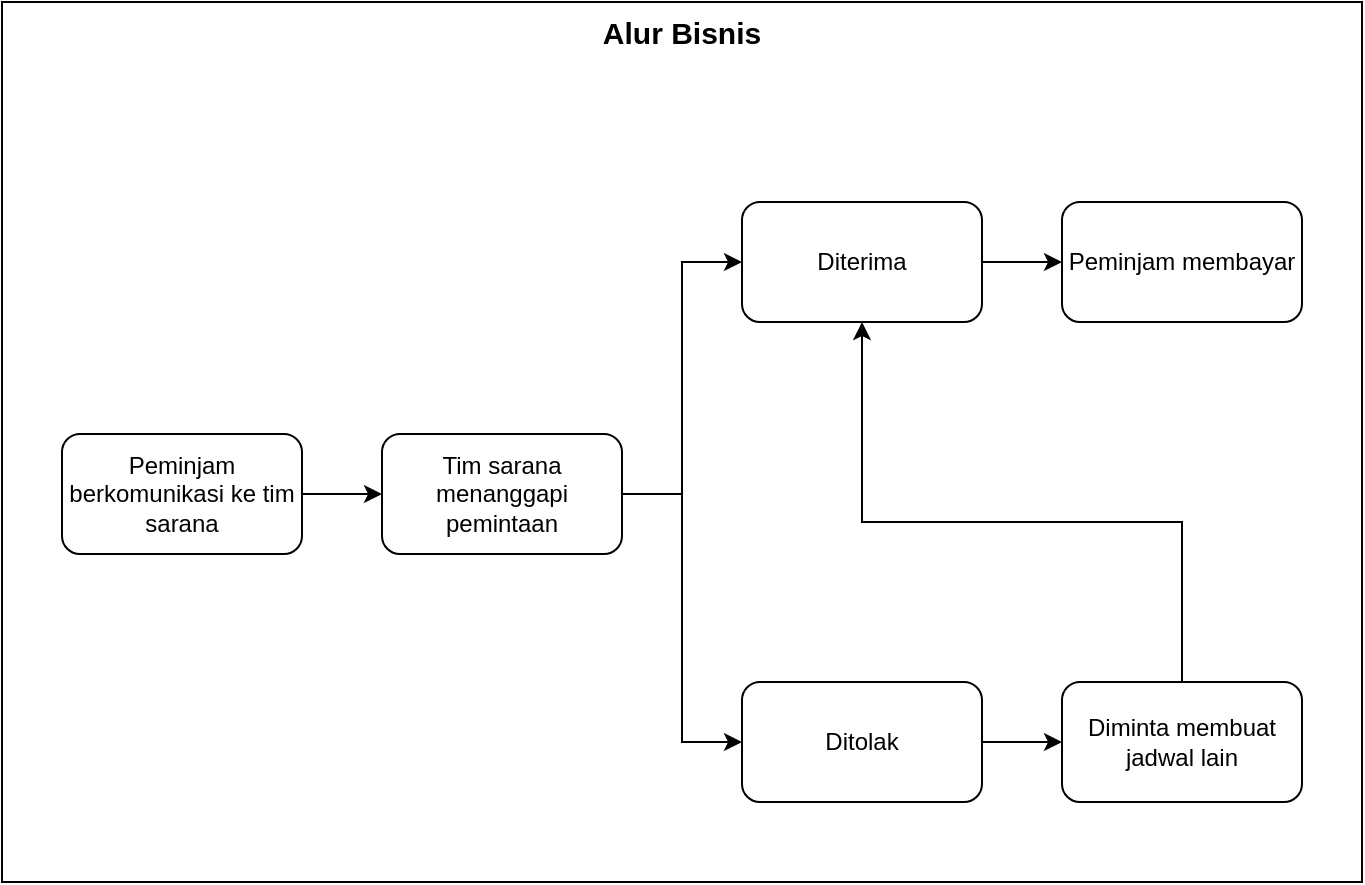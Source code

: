 <mxfile version="24.7.8" pages="4">
  <diagram name="Page-1" id="Kv9FdmZ8xvKGbKlHUaAv">
    <mxGraphModel dx="794" dy="446" grid="1" gridSize="10" guides="1" tooltips="1" connect="1" arrows="1" fold="1" page="1" pageScale="1" pageWidth="850" pageHeight="1100" math="0" shadow="0">
      <root>
        <mxCell id="0" />
        <mxCell id="1" parent="0" />
        <mxCell id="YFwlQSheAyB4rXHvf7Bj-1" value="Alur Bisnis" style="rounded=0;whiteSpace=wrap;html=1;verticalAlign=top;fontStyle=1;fontSize=15;" vertex="1" parent="1">
          <mxGeometry x="70" y="260" width="680" height="440" as="geometry" />
        </mxCell>
        <mxCell id="YFwlQSheAyB4rXHvf7Bj-4" value="" style="edgeStyle=orthogonalEdgeStyle;rounded=0;orthogonalLoop=1;jettySize=auto;html=1;" edge="1" parent="1" source="YFwlQSheAyB4rXHvf7Bj-2" target="YFwlQSheAyB4rXHvf7Bj-3">
          <mxGeometry relative="1" as="geometry" />
        </mxCell>
        <mxCell id="YFwlQSheAyB4rXHvf7Bj-2" value="Peminjam berkomunikasi ke tim sarana" style="rounded=1;whiteSpace=wrap;html=1;" vertex="1" parent="1">
          <mxGeometry x="100" y="476" width="120" height="60" as="geometry" />
        </mxCell>
        <mxCell id="YFwlQSheAyB4rXHvf7Bj-7" value="" style="edgeStyle=orthogonalEdgeStyle;rounded=0;orthogonalLoop=1;jettySize=auto;html=1;" edge="1" parent="1" source="YFwlQSheAyB4rXHvf7Bj-3" target="YFwlQSheAyB4rXHvf7Bj-5">
          <mxGeometry relative="1" as="geometry">
            <Array as="points">
              <mxPoint x="410" y="506" />
              <mxPoint x="410" y="390" />
            </Array>
          </mxGeometry>
        </mxCell>
        <mxCell id="YFwlQSheAyB4rXHvf7Bj-3" value="Tim sarana menanggapi pemintaan" style="whiteSpace=wrap;html=1;rounded=1;" vertex="1" parent="1">
          <mxGeometry x="260" y="476" width="120" height="60" as="geometry" />
        </mxCell>
        <mxCell id="YFwlQSheAyB4rXHvf7Bj-11" value="" style="edgeStyle=orthogonalEdgeStyle;rounded=0;orthogonalLoop=1;jettySize=auto;html=1;" edge="1" parent="1" source="YFwlQSheAyB4rXHvf7Bj-5" target="YFwlQSheAyB4rXHvf7Bj-10">
          <mxGeometry relative="1" as="geometry" />
        </mxCell>
        <mxCell id="YFwlQSheAyB4rXHvf7Bj-5" value="Diterima" style="whiteSpace=wrap;html=1;rounded=1;" vertex="1" parent="1">
          <mxGeometry x="440" y="360" width="120" height="60" as="geometry" />
        </mxCell>
        <mxCell id="YFwlQSheAyB4rXHvf7Bj-13" value="" style="edgeStyle=orthogonalEdgeStyle;rounded=0;orthogonalLoop=1;jettySize=auto;html=1;" edge="1" parent="1" source="YFwlQSheAyB4rXHvf7Bj-8" target="YFwlQSheAyB4rXHvf7Bj-12">
          <mxGeometry relative="1" as="geometry" />
        </mxCell>
        <mxCell id="YFwlQSheAyB4rXHvf7Bj-8" value="Ditolak" style="rounded=1;whiteSpace=wrap;html=1;" vertex="1" parent="1">
          <mxGeometry x="440" y="600" width="120" height="60" as="geometry" />
        </mxCell>
        <mxCell id="YFwlQSheAyB4rXHvf7Bj-9" value="" style="endArrow=classic;html=1;rounded=0;" edge="1" parent="1" source="YFwlQSheAyB4rXHvf7Bj-3" target="YFwlQSheAyB4rXHvf7Bj-8">
          <mxGeometry width="50" height="50" relative="1" as="geometry">
            <mxPoint x="470" y="520" as="sourcePoint" />
            <mxPoint x="520" y="470" as="targetPoint" />
            <Array as="points">
              <mxPoint x="410" y="506" />
              <mxPoint x="410" y="550" />
              <mxPoint x="410" y="630" />
            </Array>
          </mxGeometry>
        </mxCell>
        <mxCell id="YFwlQSheAyB4rXHvf7Bj-10" value="Peminjam membayar" style="whiteSpace=wrap;html=1;rounded=1;" vertex="1" parent="1">
          <mxGeometry x="600" y="360" width="120" height="60" as="geometry" />
        </mxCell>
        <mxCell id="YFwlQSheAyB4rXHvf7Bj-12" value="Diminta membuat jadwal lain" style="whiteSpace=wrap;html=1;rounded=1;" vertex="1" parent="1">
          <mxGeometry x="600" y="600" width="120" height="60" as="geometry" />
        </mxCell>
        <mxCell id="YFwlQSheAyB4rXHvf7Bj-14" value="" style="endArrow=classic;html=1;rounded=0;" edge="1" parent="1" source="YFwlQSheAyB4rXHvf7Bj-12" target="YFwlQSheAyB4rXHvf7Bj-5">
          <mxGeometry width="50" height="50" relative="1" as="geometry">
            <mxPoint x="470" y="520" as="sourcePoint" />
            <mxPoint x="520" y="470" as="targetPoint" />
            <Array as="points">
              <mxPoint x="660" y="520" />
              <mxPoint x="500" y="520" />
            </Array>
          </mxGeometry>
        </mxCell>
      </root>
    </mxGraphModel>
  </diagram>
  <diagram id="Kaj-cKiiVS3gQXCuGgUp" name="Page-2">
    <mxGraphModel dx="880" dy="478" grid="1" gridSize="10" guides="1" tooltips="1" connect="1" arrows="1" fold="1" page="1" pageScale="1" pageWidth="850" pageHeight="1100" math="0" shadow="0">
      <root>
        <mxCell id="0" />
        <mxCell id="1" parent="0" />
        <mxCell id="YV1KOW1_VQoH_XqkCW4t-2" value="Alur Sistem" style="rounded=0;whiteSpace=wrap;html=1;verticalAlign=top;fontStyle=1;fontSize=16;" parent="1" vertex="1">
          <mxGeometry x="100" y="50" width="670" height="520" as="geometry" />
        </mxCell>
        <mxCell id="YV1KOW1_VQoH_XqkCW4t-5" value="" style="edgeStyle=orthogonalEdgeStyle;rounded=0;orthogonalLoop=1;jettySize=auto;html=1;" parent="1" source="YV1KOW1_VQoH_XqkCW4t-3" target="YV1KOW1_VQoH_XqkCW4t-4" edge="1">
          <mxGeometry relative="1" as="geometry">
            <Array as="points">
              <mxPoint x="270" y="246" />
              <mxPoint x="270" y="160" />
            </Array>
          </mxGeometry>
        </mxCell>
        <mxCell id="YV1KOW1_VQoH_XqkCW4t-3" value="User" style="rounded=1;whiteSpace=wrap;html=1;" parent="1" vertex="1">
          <mxGeometry x="120" y="216" width="120" height="60" as="geometry" />
        </mxCell>
        <mxCell id="YV1KOW1_VQoH_XqkCW4t-4" value="Daftar" style="rounded=1;whiteSpace=wrap;html=1;" parent="1" vertex="1">
          <mxGeometry x="296" y="130" width="120" height="60" as="geometry" />
        </mxCell>
        <mxCell id="YV1KOW1_VQoH_XqkCW4t-18" value="" style="edgeStyle=orthogonalEdgeStyle;rounded=0;orthogonalLoop=1;jettySize=auto;html=1;" parent="1" source="YV1KOW1_VQoH_XqkCW4t-8" target="YV1KOW1_VQoH_XqkCW4t-17" edge="1">
          <mxGeometry relative="1" as="geometry" />
        </mxCell>
        <mxCell id="YV1KOW1_VQoH_XqkCW4t-8" value="Login" style="rounded=1;whiteSpace=wrap;html=1;" parent="1" vertex="1">
          <mxGeometry x="296" y="293" width="120" height="60" as="geometry" />
        </mxCell>
        <mxCell id="YV1KOW1_VQoH_XqkCW4t-9" value="" style="endArrow=classic;html=1;rounded=0;" parent="1" target="YV1KOW1_VQoH_XqkCW4t-8" edge="1">
          <mxGeometry width="50" height="50" relative="1" as="geometry">
            <mxPoint x="240" y="246" as="sourcePoint" />
            <mxPoint x="430" y="210" as="targetPoint" />
            <Array as="points">
              <mxPoint x="270" y="246" />
              <mxPoint x="270" y="323" />
            </Array>
          </mxGeometry>
        </mxCell>
        <mxCell id="YV1KOW1_VQoH_XqkCW4t-11" value="" style="endArrow=classic;html=1;rounded=0;" parent="1" source="YV1KOW1_VQoH_XqkCW4t-4" target="YV1KOW1_VQoH_XqkCW4t-8" edge="1">
          <mxGeometry width="50" height="50" relative="1" as="geometry">
            <mxPoint x="509" y="190" as="sourcePoint" />
            <mxPoint x="430" y="210" as="targetPoint" />
            <Array as="points">
              <mxPoint x="356" y="270" />
            </Array>
          </mxGeometry>
        </mxCell>
        <mxCell id="YV1KOW1_VQoH_XqkCW4t-15" value="Punya akun" style="text;html=1;align=center;verticalAlign=middle;whiteSpace=wrap;rounded=0;rotation=-90;" parent="1" vertex="1">
          <mxGeometry x="216" y="270" width="80" height="30" as="geometry" />
        </mxCell>
        <mxCell id="YV1KOW1_VQoH_XqkCW4t-16" value="Belum punya akun" style="text;html=1;align=center;verticalAlign=middle;whiteSpace=wrap;rounded=0;rotation=-90;" parent="1" vertex="1">
          <mxGeometry x="201" y="174" width="110" height="30" as="geometry" />
        </mxCell>
        <mxCell id="YV1KOW1_VQoH_XqkCW4t-20" value="" style="edgeStyle=orthogonalEdgeStyle;rounded=0;orthogonalLoop=1;jettySize=auto;html=1;" parent="1" source="YV1KOW1_VQoH_XqkCW4t-17" target="YV1KOW1_VQoH_XqkCW4t-19" edge="1">
          <mxGeometry relative="1" as="geometry" />
        </mxCell>
        <mxCell id="YV1KOW1_VQoH_XqkCW4t-17" value="Halaman utama" style="whiteSpace=wrap;html=1;rounded=1;" parent="1" vertex="1">
          <mxGeometry x="454" y="293" width="120" height="60" as="geometry" />
        </mxCell>
        <mxCell id="KxYkQ_ht-NTEFJQoxnmM-1" value="" style="edgeStyle=orthogonalEdgeStyle;rounded=0;orthogonalLoop=1;jettySize=auto;html=1;" parent="1" source="YV1KOW1_VQoH_XqkCW4t-19" target="YV1KOW1_VQoH_XqkCW4t-35" edge="1">
          <mxGeometry relative="1" as="geometry" />
        </mxCell>
        <mxCell id="YV1KOW1_VQoH_XqkCW4t-19" value="Booking" style="whiteSpace=wrap;html=1;rounded=1;" parent="1" vertex="1">
          <mxGeometry x="596" y="380" width="120" height="60" as="geometry" />
        </mxCell>
        <mxCell id="YV1KOW1_VQoH_XqkCW4t-35" value="Pembayaran" style="whiteSpace=wrap;html=1;rounded=1;" parent="1" vertex="1">
          <mxGeometry x="596" y="474" width="120" height="60" as="geometry" />
        </mxCell>
        <mxCell id="qTf9T4hrURz_h16tj_aX-4" value="" style="edgeStyle=orthogonalEdgeStyle;rounded=0;orthogonalLoop=1;jettySize=auto;html=1;" edge="1" parent="1" source="YV1KOW1_VQoH_XqkCW4t-37" target="YV1KOW1_VQoH_XqkCW4t-39">
          <mxGeometry relative="1" as="geometry" />
        </mxCell>
        <mxCell id="YV1KOW1_VQoH_XqkCW4t-37" value="Hasil rekap" style="whiteSpace=wrap;html=1;rounded=1;" parent="1" vertex="1">
          <mxGeometry x="596" y="204" width="120" height="60" as="geometry" />
        </mxCell>
        <mxCell id="YV1KOW1_VQoH_XqkCW4t-39" value="Selesai" style="whiteSpace=wrap;html=1;rounded=1;" parent="1" vertex="1">
          <mxGeometry x="596" y="100" width="120" height="60" as="geometry" />
        </mxCell>
        <mxCell id="qTf9T4hrURz_h16tj_aX-2" value="" style="endArrow=classic;html=1;rounded=0;entryX=0.5;entryY=1;entryDx=0;entryDy=0;" edge="1" parent="1" source="YV1KOW1_VQoH_XqkCW4t-17" target="YV1KOW1_VQoH_XqkCW4t-37">
          <mxGeometry width="50" height="50" relative="1" as="geometry">
            <mxPoint x="400" y="380" as="sourcePoint" />
            <mxPoint x="450" y="330" as="targetPoint" />
            <Array as="points">
              <mxPoint x="656" y="323" />
            </Array>
          </mxGeometry>
        </mxCell>
        <mxCell id="qTf9T4hrURz_h16tj_aX-3" value="" style="endArrow=classic;html=1;rounded=0;" edge="1" parent="1" source="YV1KOW1_VQoH_XqkCW4t-35" target="YV1KOW1_VQoH_XqkCW4t-37">
          <mxGeometry width="50" height="50" relative="1" as="geometry">
            <mxPoint x="400" y="380" as="sourcePoint" />
            <mxPoint x="450" y="330" as="targetPoint" />
            <Array as="points">
              <mxPoint x="750" y="500" />
              <mxPoint x="750" y="230" />
            </Array>
          </mxGeometry>
        </mxCell>
      </root>
    </mxGraphModel>
  </diagram>
  <diagram id="wyv5lep6qlkS1RpU3hB9" name="Class-diagram">
    <mxGraphModel dx="880" dy="478" grid="1" gridSize="10" guides="1" tooltips="1" connect="1" arrows="1" fold="1" page="1" pageScale="1" pageWidth="850" pageHeight="1100" math="0" shadow="0">
      <root>
        <mxCell id="0" />
        <mxCell id="1" parent="0" />
        <mxCell id="ZYDgkExsftRqm_kRtmGp-1" value="Class Diagram - Booking Aula" style="rounded=0;whiteSpace=wrap;html=1;verticalAlign=top;fontStyle=1;fontSize=15;" parent="1" vertex="1">
          <mxGeometry x="40" y="70" width="710" height="520" as="geometry" />
        </mxCell>
        <mxCell id="ZYDgkExsftRqm_kRtmGp-2" value="Peminjam" style="swimlane;fontStyle=1;align=center;verticalAlign=top;childLayout=stackLayout;horizontal=1;startSize=26;horizontalStack=0;resizeParent=1;resizeParentMax=0;resizeLast=0;collapsible=1;marginBottom=0;whiteSpace=wrap;html=1;" parent="1" vertex="1">
          <mxGeometry x="559" y="209" width="160" height="160" as="geometry" />
        </mxCell>
        <mxCell id="ZYDgkExsftRqm_kRtmGp-3" value="id : int&lt;div&gt;nama : char&lt;/div&gt;&lt;div&gt;email :&amp;nbsp; char&lt;/div&gt;&lt;div&gt;telepon : int&lt;/div&gt;&lt;div&gt;password : char&lt;/div&gt;" style="text;strokeColor=none;fillColor=none;align=left;verticalAlign=top;spacingLeft=4;spacingRight=4;overflow=hidden;rotatable=0;points=[[0,0.5],[1,0.5]];portConstraint=eastwest;whiteSpace=wrap;html=1;" parent="ZYDgkExsftRqm_kRtmGp-2" vertex="1">
          <mxGeometry y="26" width="160" height="74" as="geometry" />
        </mxCell>
        <mxCell id="ZYDgkExsftRqm_kRtmGp-4" value="" style="line;strokeWidth=1;fillColor=none;align=left;verticalAlign=middle;spacingTop=-1;spacingLeft=3;spacingRight=3;rotatable=0;labelPosition=right;points=[];portConstraint=eastwest;strokeColor=inherit;" parent="ZYDgkExsftRqm_kRtmGp-2" vertex="1">
          <mxGeometry y="100" width="160" height="8" as="geometry" />
        </mxCell>
        <mxCell id="ZYDgkExsftRqm_kRtmGp-5" value="+ login()&lt;div&gt;+ logout()&lt;/div&gt;&lt;div&gt;+ daftar()&lt;/div&gt;" style="text;strokeColor=none;fillColor=none;align=left;verticalAlign=top;spacingLeft=4;spacingRight=4;overflow=hidden;rotatable=0;points=[[0,0.5],[1,0.5]];portConstraint=eastwest;whiteSpace=wrap;html=1;" parent="ZYDgkExsftRqm_kRtmGp-2" vertex="1">
          <mxGeometry y="108" width="160" height="52" as="geometry" />
        </mxCell>
        <mxCell id="ZYDgkExsftRqm_kRtmGp-6" value="Booking" style="swimlane;fontStyle=1;align=center;verticalAlign=top;childLayout=stackLayout;horizontal=1;startSize=26;horizontalStack=0;resizeParent=1;resizeParentMax=0;resizeLast=0;collapsible=1;marginBottom=0;whiteSpace=wrap;html=1;" parent="1" vertex="1">
          <mxGeometry x="280" y="150" width="160" height="210" as="geometry" />
        </mxCell>
        <mxCell id="ZYDgkExsftRqm_kRtmGp-7" value="id : int&lt;div&gt;nama : char&lt;/div&gt;&lt;div&gt;acara : char&lt;/div&gt;&lt;div&gt;tanggal : date&lt;/div&gt;&lt;div&gt;jamMulai : time&lt;/div&gt;&lt;div&gt;jamSelesai : time&lt;/div&gt;&lt;div&gt;alat : char&lt;/div&gt;&lt;div&gt;total_uang : int&lt;/div&gt;" style="text;strokeColor=none;fillColor=none;align=left;verticalAlign=top;spacingLeft=4;spacingRight=4;overflow=hidden;rotatable=0;points=[[0,0.5],[1,0.5]];portConstraint=eastwest;whiteSpace=wrap;html=1;" parent="ZYDgkExsftRqm_kRtmGp-6" vertex="1">
          <mxGeometry y="26" width="160" height="124" as="geometry" />
        </mxCell>
        <mxCell id="ZYDgkExsftRqm_kRtmGp-8" value="" style="line;strokeWidth=1;fillColor=none;align=left;verticalAlign=middle;spacingTop=-1;spacingLeft=3;spacingRight=3;rotatable=0;labelPosition=right;points=[];portConstraint=eastwest;strokeColor=inherit;" parent="ZYDgkExsftRqm_kRtmGp-6" vertex="1">
          <mxGeometry y="150" width="160" height="8" as="geometry" />
        </mxCell>
        <mxCell id="ZYDgkExsftRqm_kRtmGp-9" value="+ buatBooking()&lt;div&gt;+ batalkanBooking()&lt;/div&gt;&lt;div&gt;+ ubahBooking()&lt;/div&gt;" style="text;strokeColor=none;fillColor=none;align=left;verticalAlign=top;spacingLeft=4;spacingRight=4;overflow=hidden;rotatable=0;points=[[0,0.5],[1,0.5]];portConstraint=eastwest;whiteSpace=wrap;html=1;" parent="ZYDgkExsftRqm_kRtmGp-6" vertex="1">
          <mxGeometry y="158" width="160" height="52" as="geometry" />
        </mxCell>
        <mxCell id="ZYDgkExsftRqm_kRtmGp-10" value="Alat" style="swimlane;fontStyle=1;align=center;verticalAlign=top;childLayout=stackLayout;horizontal=1;startSize=26;horizontalStack=0;resizeParent=1;resizeParentMax=0;resizeLast=0;collapsible=1;marginBottom=0;whiteSpace=wrap;html=1;" parent="1" vertex="1">
          <mxGeometry x="60" y="345" width="160" height="120" as="geometry" />
        </mxCell>
        <mxCell id="ZYDgkExsftRqm_kRtmGp-11" value="id : int&lt;div&gt;nama : char&lt;/div&gt;" style="text;strokeColor=none;fillColor=none;align=left;verticalAlign=top;spacingLeft=4;spacingRight=4;overflow=hidden;rotatable=0;points=[[0,0.5],[1,0.5]];portConstraint=eastwest;whiteSpace=wrap;html=1;" parent="ZYDgkExsftRqm_kRtmGp-10" vertex="1">
          <mxGeometry y="26" width="160" height="34" as="geometry" />
        </mxCell>
        <mxCell id="ZYDgkExsftRqm_kRtmGp-12" value="" style="line;strokeWidth=1;fillColor=none;align=left;verticalAlign=middle;spacingTop=-1;spacingLeft=3;spacingRight=3;rotatable=0;labelPosition=right;points=[];portConstraint=eastwest;strokeColor=inherit;" parent="ZYDgkExsftRqm_kRtmGp-10" vertex="1">
          <mxGeometry y="60" width="160" height="8" as="geometry" />
        </mxCell>
        <mxCell id="ZYDgkExsftRqm_kRtmGp-13" value="+ tambah()&lt;div&gt;+ hapus()&lt;/div&gt;&lt;div&gt;+ubah()&lt;/div&gt;" style="text;strokeColor=none;fillColor=none;align=left;verticalAlign=top;spacingLeft=4;spacingRight=4;overflow=hidden;rotatable=0;points=[[0,0.5],[1,0.5]];portConstraint=eastwest;whiteSpace=wrap;html=1;" parent="ZYDgkExsftRqm_kRtmGp-10" vertex="1">
          <mxGeometry y="68" width="160" height="52" as="geometry" />
        </mxCell>
        <mxCell id="mjdGBxM_89sv1hPxsHCF-1" value="Riwayat Peminjam" style="swimlane;fontStyle=1;align=center;verticalAlign=top;childLayout=stackLayout;horizontal=1;startSize=26;horizontalStack=0;resizeParent=1;resizeParentMax=0;resizeLast=0;collapsible=1;marginBottom=0;whiteSpace=wrap;html=1;" parent="1" vertex="1">
          <mxGeometry x="425" y="380" width="160" height="190" as="geometry" />
        </mxCell>
        <mxCell id="mjdGBxM_89sv1hPxsHCF-2" value="id : int&lt;div&gt;peminjam : char&lt;/div&gt;&lt;div&gt;tanggal : date&lt;/div&gt;&lt;div&gt;jamMulai : time&lt;/div&gt;&lt;div&gt;jamSelesai : time&lt;/div&gt;&lt;div&gt;status : time&lt;/div&gt;&lt;div&gt;total_bayar : int&lt;/div&gt;" style="text;strokeColor=none;fillColor=none;align=left;verticalAlign=top;spacingLeft=4;spacingRight=4;overflow=hidden;rotatable=0;points=[[0,0.5],[1,0.5]];portConstraint=eastwest;whiteSpace=wrap;html=1;" parent="mjdGBxM_89sv1hPxsHCF-1" vertex="1">
          <mxGeometry y="26" width="160" height="104" as="geometry" />
        </mxCell>
        <mxCell id="mjdGBxM_89sv1hPxsHCF-3" value="" style="line;strokeWidth=1;fillColor=none;align=left;verticalAlign=middle;spacingTop=-1;spacingLeft=3;spacingRight=3;rotatable=0;labelPosition=right;points=[];portConstraint=eastwest;strokeColor=inherit;" parent="mjdGBxM_89sv1hPxsHCF-1" vertex="1">
          <mxGeometry y="130" width="160" height="8" as="geometry" />
        </mxCell>
        <mxCell id="mjdGBxM_89sv1hPxsHCF-4" value="+ tambah()&lt;div&gt;+ ubah()&lt;/div&gt;&lt;div&gt;+ hapus()&lt;/div&gt;" style="text;strokeColor=none;fillColor=none;align=left;verticalAlign=top;spacingLeft=4;spacingRight=4;overflow=hidden;rotatable=0;points=[[0,0.5],[1,0.5]];portConstraint=eastwest;whiteSpace=wrap;html=1;" parent="mjdGBxM_89sv1hPxsHCF-1" vertex="1">
          <mxGeometry y="138" width="160" height="52" as="geometry" />
        </mxCell>
        <mxCell id="bm-yI_MPWEAdWrhRP_ek-1" value="" style="edgeStyle=entityRelationEdgeStyle;fontSize=12;html=1;endArrow=ERoneToMany;rounded=0;entryX=1;entryY=0.133;entryDx=0;entryDy=0;entryPerimeter=0;exitX=0;exitY=0.806;exitDx=0;exitDy=0;exitPerimeter=0;" edge="1" parent="1" source="ZYDgkExsftRqm_kRtmGp-7" target="ZYDgkExsftRqm_kRtmGp-10">
          <mxGeometry width="100" height="100" relative="1" as="geometry">
            <mxPoint x="150" y="340" as="sourcePoint" />
            <mxPoint x="250" y="240" as="targetPoint" />
            <Array as="points">
              <mxPoint x="230" y="360" />
              <mxPoint x="240" y="350" />
            </Array>
          </mxGeometry>
        </mxCell>
        <mxCell id="bm-yI_MPWEAdWrhRP_ek-2" value="" style="edgeStyle=entityRelationEdgeStyle;fontSize=12;html=1;endArrow=ERoneToMany;rounded=0;entryX=1.006;entryY=0.185;entryDx=0;entryDy=0;entryPerimeter=0;exitX=0.006;exitY=0.1;exitDx=0;exitDy=0;exitPerimeter=0;" edge="1" parent="1" source="ZYDgkExsftRqm_kRtmGp-2" target="ZYDgkExsftRqm_kRtmGp-7">
          <mxGeometry width="100" height="100" relative="1" as="geometry">
            <mxPoint x="370" y="300" as="sourcePoint" />
            <mxPoint x="470" y="200" as="targetPoint" />
          </mxGeometry>
        </mxCell>
      </root>
    </mxGraphModel>
  </diagram>
  <diagram id="R9LMm5s7TB3c4TV_r36Z" name="usecase">
    <mxGraphModel dx="880" dy="478" grid="1" gridSize="10" guides="1" tooltips="1" connect="1" arrows="1" fold="1" page="1" pageScale="1" pageWidth="850" pageHeight="1100" math="0" shadow="0">
      <root>
        <mxCell id="0" />
        <mxCell id="1" parent="0" />
        <mxCell id="JJB-A1ykYS9lfMvMZb4S-1" value="Use Case - Booking Aula" style="rounded=0;whiteSpace=wrap;html=1;verticalAlign=top;fontSize=14;fontStyle=1" vertex="1" parent="1">
          <mxGeometry x="250" y="30" width="290" height="460" as="geometry" />
        </mxCell>
        <mxCell id="N4Sh0bu3aKrOOU-_D8EU-1" value="Peminjam" style="shape=umlActor;verticalLabelPosition=bottom;verticalAlign=top;html=1;outlineConnect=0;" vertex="1" parent="1">
          <mxGeometry x="100" y="200" width="60" height="120" as="geometry" />
        </mxCell>
        <mxCell id="N4Sh0bu3aKrOOU-_D8EU-2" value="Tim Sarana" style="shape=umlActor;verticalLabelPosition=bottom;verticalAlign=top;html=1;outlineConnect=0;" vertex="1" parent="1">
          <mxGeometry x="630" y="200" width="60" height="120" as="geometry" />
        </mxCell>
        <mxCell id="N4Sh0bu3aKrOOU-_D8EU-3" value="Form Daftar" style="ellipse;whiteSpace=wrap;html=1;" vertex="1" parent="1">
          <mxGeometry x="335" y="80" width="120" height="80" as="geometry" />
        </mxCell>
        <mxCell id="N4Sh0bu3aKrOOU-_D8EU-4" value="Form Login" style="ellipse;whiteSpace=wrap;html=1;" vertex="1" parent="1">
          <mxGeometry x="335" y="180" width="120" height="80" as="geometry" />
        </mxCell>
        <mxCell id="c6YDJalQSzdOgOQANAXV-1" value="Booking Aula" style="ellipse;whiteSpace=wrap;html=1;" vertex="1" parent="1">
          <mxGeometry x="335" y="280" width="120" height="80" as="geometry" />
        </mxCell>
        <mxCell id="c6YDJalQSzdOgOQANAXV-2" value="Riwayat Peminjam" style="ellipse;whiteSpace=wrap;html=1;" vertex="1" parent="1">
          <mxGeometry x="335" y="380" width="120" height="80" as="geometry" />
        </mxCell>
        <mxCell id="c6YDJalQSzdOgOQANAXV-3" value="" style="endArrow=none;html=1;rounded=0;" edge="1" parent="1" source="N4Sh0bu3aKrOOU-_D8EU-1" target="N4Sh0bu3aKrOOU-_D8EU-3">
          <mxGeometry width="50" height="50" relative="1" as="geometry">
            <mxPoint x="380" y="280" as="sourcePoint" />
            <mxPoint x="430" y="230" as="targetPoint" />
            <Array as="points">
              <mxPoint x="210" y="120" />
            </Array>
          </mxGeometry>
        </mxCell>
        <mxCell id="c6YDJalQSzdOgOQANAXV-4" value="" style="endArrow=none;html=1;rounded=0;" edge="1" parent="1" source="N4Sh0bu3aKrOOU-_D8EU-2" target="N4Sh0bu3aKrOOU-_D8EU-3">
          <mxGeometry width="50" height="50" relative="1" as="geometry">
            <mxPoint x="380" y="280" as="sourcePoint" />
            <mxPoint x="430" y="230" as="targetPoint" />
            <Array as="points">
              <mxPoint x="580" y="120" />
            </Array>
          </mxGeometry>
        </mxCell>
        <mxCell id="c6YDJalQSzdOgOQANAXV-5" value="" style="endArrow=none;html=1;rounded=0;" edge="1" parent="1" source="N4Sh0bu3aKrOOU-_D8EU-1" target="N4Sh0bu3aKrOOU-_D8EU-4">
          <mxGeometry width="50" height="50" relative="1" as="geometry">
            <mxPoint x="380" y="280" as="sourcePoint" />
            <mxPoint x="430" y="230" as="targetPoint" />
            <Array as="points">
              <mxPoint x="230" y="220" />
            </Array>
          </mxGeometry>
        </mxCell>
        <mxCell id="c6YDJalQSzdOgOQANAXV-6" value="" style="endArrow=none;html=1;rounded=0;" edge="1" parent="1" source="N4Sh0bu3aKrOOU-_D8EU-2" target="N4Sh0bu3aKrOOU-_D8EU-4">
          <mxGeometry width="50" height="50" relative="1" as="geometry">
            <mxPoint x="380" y="280" as="sourcePoint" />
            <mxPoint x="430" y="230" as="targetPoint" />
            <Array as="points">
              <mxPoint x="560" y="220" />
            </Array>
          </mxGeometry>
        </mxCell>
        <mxCell id="c6YDJalQSzdOgOQANAXV-7" value="" style="endArrow=none;html=1;rounded=0;" edge="1" parent="1" source="N4Sh0bu3aKrOOU-_D8EU-1" target="c6YDJalQSzdOgOQANAXV-1">
          <mxGeometry width="50" height="50" relative="1" as="geometry">
            <mxPoint x="380" y="280" as="sourcePoint" />
            <mxPoint x="430" y="230" as="targetPoint" />
            <Array as="points">
              <mxPoint x="240" y="320" />
            </Array>
          </mxGeometry>
        </mxCell>
        <mxCell id="c6YDJalQSzdOgOQANAXV-8" value="" style="endArrow=none;html=1;rounded=0;" edge="1" parent="1" source="N4Sh0bu3aKrOOU-_D8EU-2" target="c6YDJalQSzdOgOQANAXV-1">
          <mxGeometry width="50" height="50" relative="1" as="geometry">
            <mxPoint x="380" y="280" as="sourcePoint" />
            <mxPoint x="430" y="230" as="targetPoint" />
            <Array as="points">
              <mxPoint x="550" y="320" />
            </Array>
          </mxGeometry>
        </mxCell>
        <mxCell id="c6YDJalQSzdOgOQANAXV-9" value="" style="endArrow=none;html=1;rounded=0;" edge="1" parent="1" source="c6YDJalQSzdOgOQANAXV-2" target="N4Sh0bu3aKrOOU-_D8EU-1">
          <mxGeometry width="50" height="50" relative="1" as="geometry">
            <mxPoint x="380" y="280" as="sourcePoint" />
            <mxPoint x="430" y="230" as="targetPoint" />
            <Array as="points">
              <mxPoint x="220" y="420" />
            </Array>
          </mxGeometry>
        </mxCell>
        <mxCell id="c6YDJalQSzdOgOQANAXV-10" value="" style="endArrow=none;html=1;rounded=0;" edge="1" parent="1" source="c6YDJalQSzdOgOQANAXV-2" target="N4Sh0bu3aKrOOU-_D8EU-2">
          <mxGeometry width="50" height="50" relative="1" as="geometry">
            <mxPoint x="380" y="280" as="sourcePoint" />
            <mxPoint x="430" y="230" as="targetPoint" />
            <Array as="points">
              <mxPoint x="580" y="420" />
            </Array>
          </mxGeometry>
        </mxCell>
      </root>
    </mxGraphModel>
  </diagram>
</mxfile>
